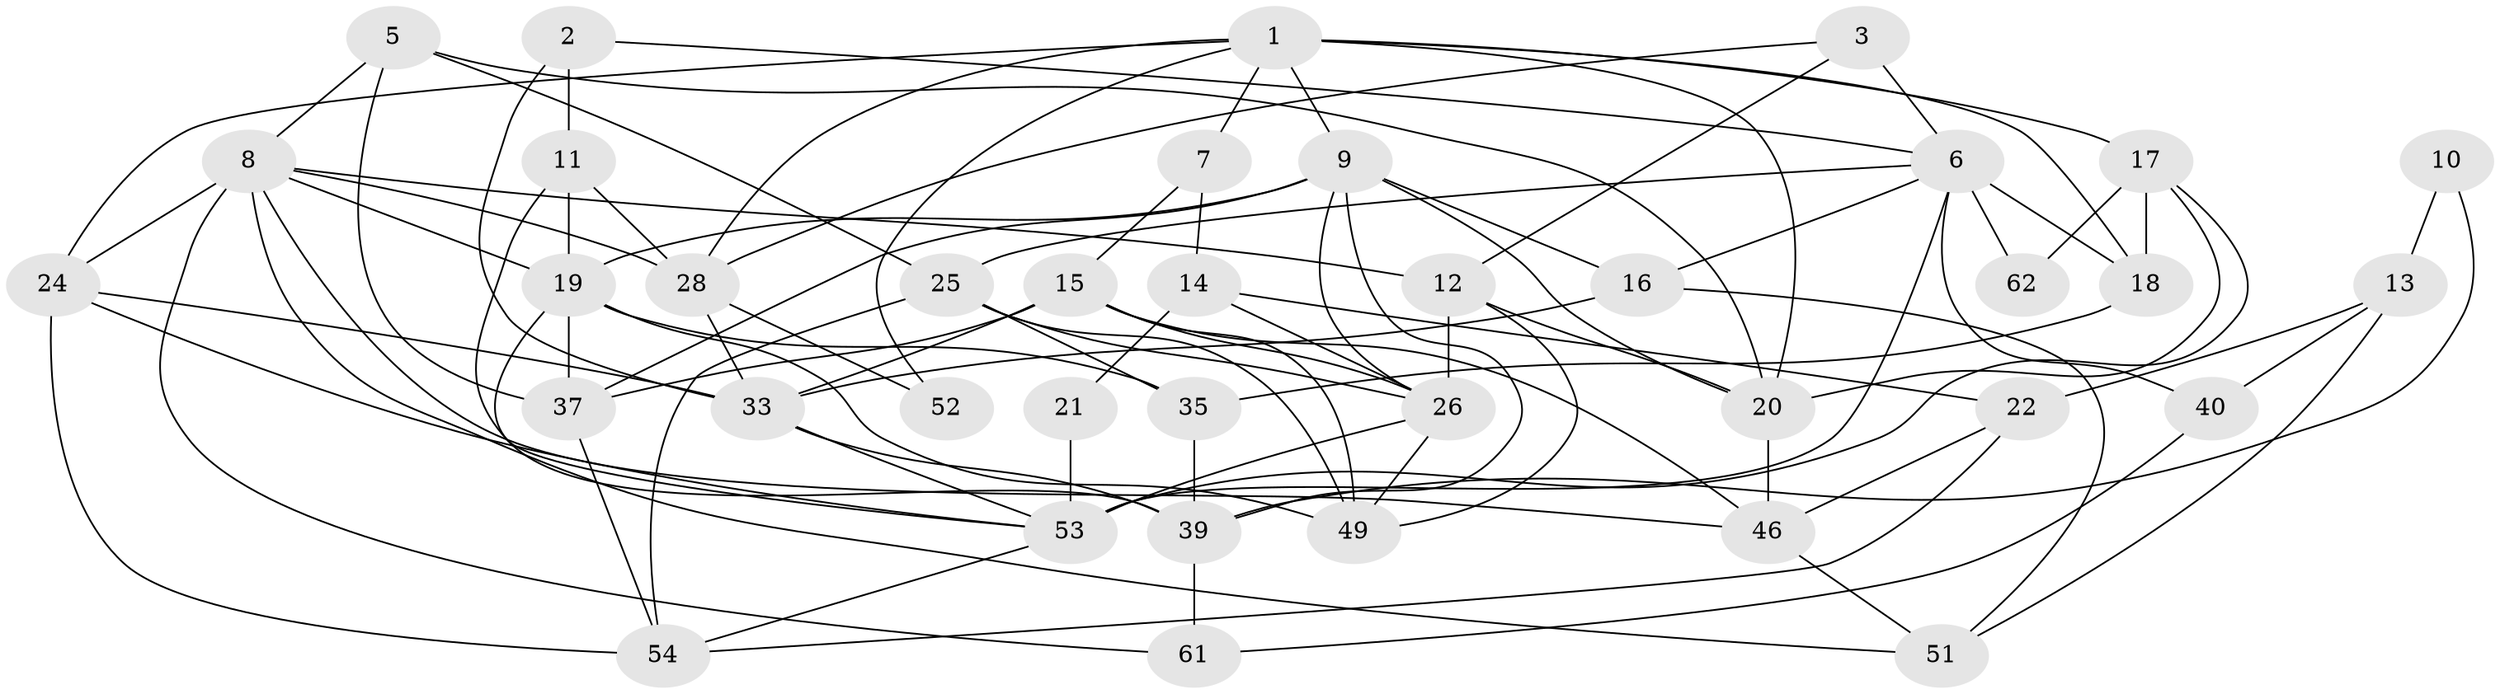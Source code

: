 // original degree distribution, {6: 0.078125, 3: 0.265625, 2: 0.15625, 5: 0.203125, 4: 0.234375, 7: 0.046875, 9: 0.015625}
// Generated by graph-tools (version 1.1) at 2025/11/02/27/25 16:11:17]
// undirected, 38 vertices, 92 edges
graph export_dot {
graph [start="1"]
  node [color=gray90,style=filled];
  1 [super="+27"];
  2 [super="+4"];
  3 [super="+36"];
  5 [super="+58"];
  6 [super="+31"];
  7 [super="+41"];
  8 [super="+45"];
  9 [super="+34"];
  10;
  11;
  12 [super="+30"];
  13 [super="+47"];
  14;
  15 [super="+55"];
  16 [super="+38"];
  17;
  18 [super="+29"];
  19 [super="+57"];
  20 [super="+32"];
  21;
  22 [super="+23"];
  24 [super="+56"];
  25 [super="+43"];
  26 [super="+50"];
  28 [super="+60"];
  33 [super="+44"];
  35 [super="+42"];
  37 [super="+63"];
  39 [super="+59"];
  40;
  46 [super="+48"];
  49;
  51;
  52;
  53;
  54 [super="+64"];
  61;
  62;
  1 -- 20 [weight=2];
  1 -- 7 [weight=2];
  1 -- 52;
  1 -- 9;
  1 -- 17;
  1 -- 24;
  1 -- 28;
  1 -- 18;
  2 -- 33;
  2 -- 6;
  2 -- 11;
  3 -- 6;
  3 -- 12;
  3 -- 28;
  5 -- 37;
  5 -- 8;
  5 -- 25;
  5 -- 20;
  6 -- 25;
  6 -- 40;
  6 -- 53;
  6 -- 16;
  6 -- 62;
  6 -- 18;
  7 -- 15;
  7 -- 14;
  8 -- 28 [weight=2];
  8 -- 51;
  8 -- 61;
  8 -- 24;
  8 -- 19;
  8 -- 46;
  8 -- 12;
  9 -- 20 [weight=2];
  9 -- 26;
  9 -- 37;
  9 -- 39;
  9 -- 16;
  9 -- 19;
  10 -- 13;
  10 -- 39;
  11 -- 28;
  11 -- 39;
  11 -- 19;
  12 -- 20;
  12 -- 49;
  12 -- 26;
  13 -- 51;
  13 -- 40;
  13 -- 22 [weight=2];
  14 -- 26;
  14 -- 21;
  14 -- 22;
  15 -- 26 [weight=2];
  15 -- 37 [weight=2];
  15 -- 49;
  15 -- 46;
  15 -- 33;
  16 -- 33;
  16 -- 51;
  17 -- 53;
  17 -- 18;
  17 -- 20;
  17 -- 62;
  18 -- 35;
  19 -- 35;
  19 -- 49;
  19 -- 37;
  19 -- 53;
  20 -- 46;
  21 -- 53;
  22 -- 46;
  22 -- 54;
  24 -- 33 [weight=2];
  24 -- 53;
  24 -- 54;
  25 -- 49;
  25 -- 54;
  25 -- 26;
  25 -- 35;
  26 -- 53 [weight=2];
  26 -- 49;
  28 -- 52;
  28 -- 33;
  33 -- 39;
  33 -- 53;
  35 -- 39;
  37 -- 54;
  39 -- 61;
  40 -- 61;
  46 -- 51;
  53 -- 54;
}
